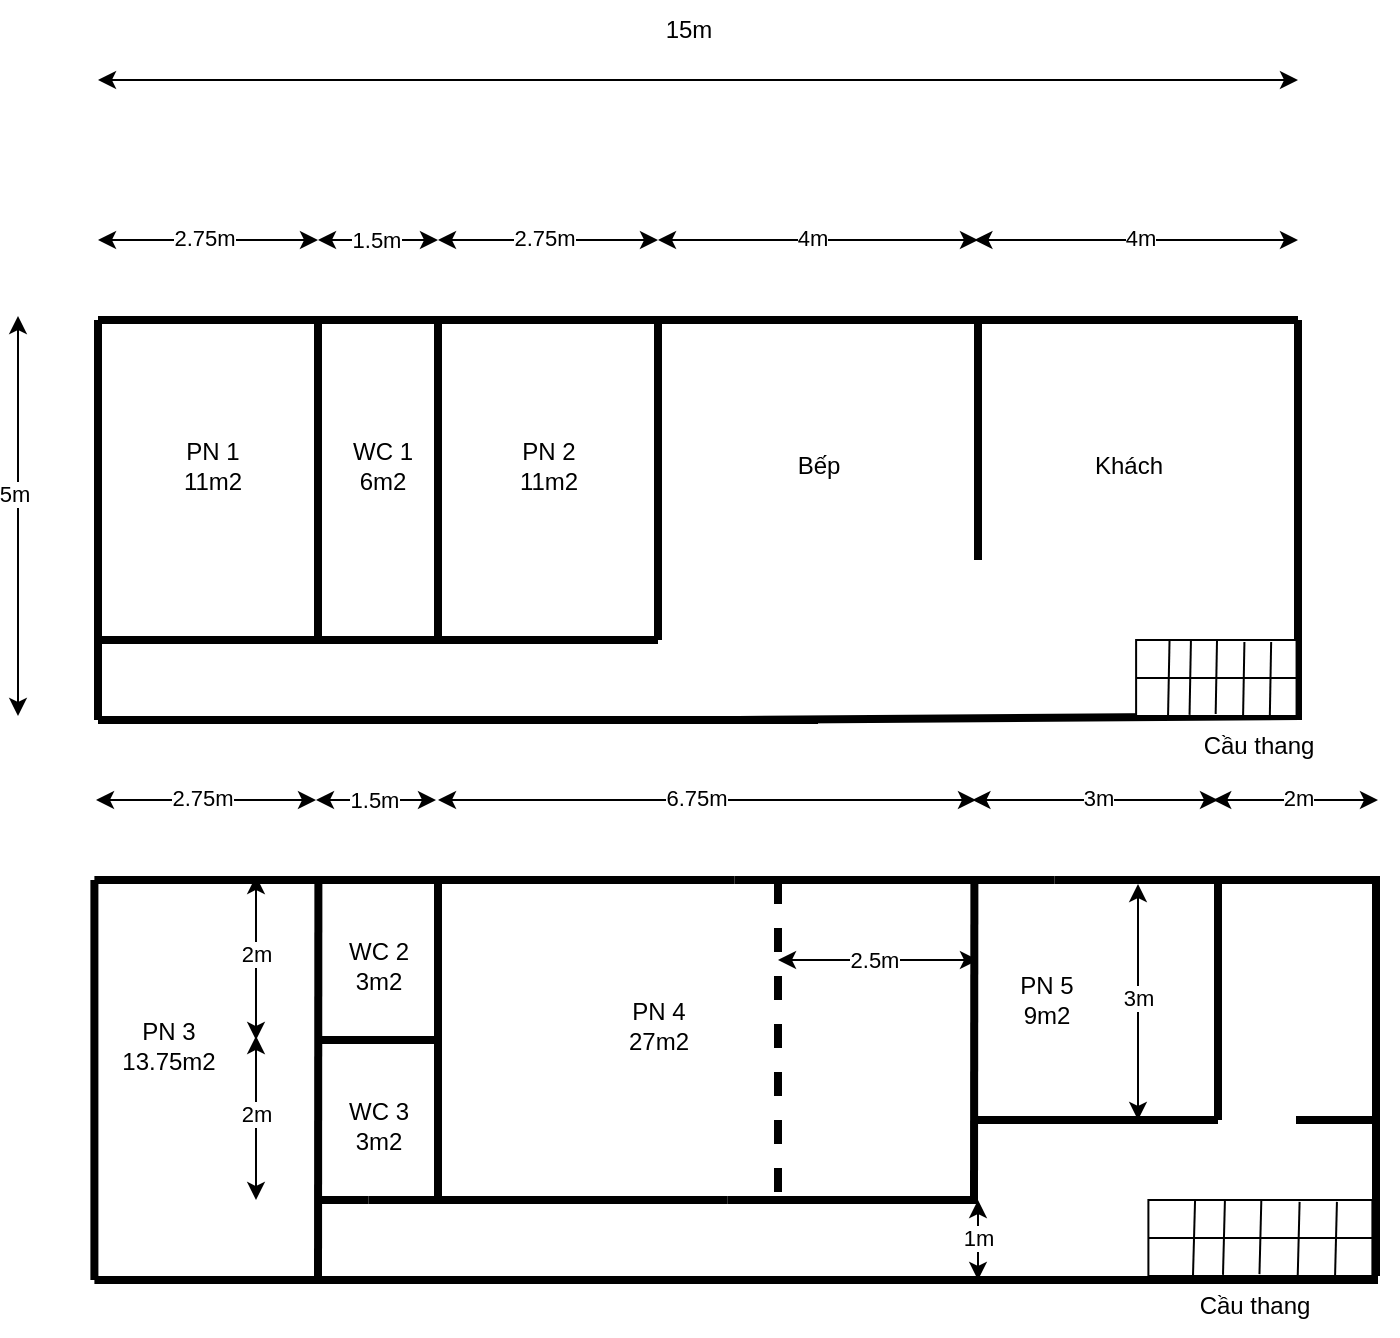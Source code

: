 <mxfile version="26.2.15">
  <diagram name="Page-1" id="xKtgUs5WMzyUOWEQvZ2w">
    <mxGraphModel dx="2324" dy="832" grid="1" gridSize="10" guides="1" tooltips="1" connect="1" arrows="1" fold="1" page="1" pageScale="1" pageWidth="850" pageHeight="1100" math="0" shadow="0">
      <root>
        <mxCell id="0" />
        <mxCell id="1" parent="0" />
        <mxCell id="rpDWwmSagsV074H_TAu0-7" value="" style="endArrow=none;html=1;rounded=0;strokeWidth=4;" edge="1" parent="1">
          <mxGeometry width="50" height="50" relative="1" as="geometry">
            <mxPoint x="360" y="240" as="sourcePoint" />
            <mxPoint x="480" y="240" as="targetPoint" />
          </mxGeometry>
        </mxCell>
        <mxCell id="rpDWwmSagsV074H_TAu0-9" value="" style="endArrow=none;html=1;rounded=0;strokeWidth=4;" edge="1" parent="1">
          <mxGeometry width="50" height="50" relative="1" as="geometry">
            <mxPoint x="320" y="240" as="sourcePoint" />
            <mxPoint x="320" y="360" as="targetPoint" />
          </mxGeometry>
        </mxCell>
        <mxCell id="rpDWwmSagsV074H_TAu0-10" value="" style="endArrow=none;html=1;rounded=0;strokeWidth=4;" edge="1" parent="1">
          <mxGeometry width="50" height="50" relative="1" as="geometry">
            <mxPoint x="200" y="240" as="sourcePoint" />
            <mxPoint x="360" y="240" as="targetPoint" />
          </mxGeometry>
        </mxCell>
        <mxCell id="rpDWwmSagsV074H_TAu0-11" value="" style="endArrow=none;html=1;rounded=0;strokeWidth=4;" edge="1" parent="1">
          <mxGeometry width="50" height="50" relative="1" as="geometry">
            <mxPoint x="160" y="240" as="sourcePoint" />
            <mxPoint x="160" y="400" as="targetPoint" />
          </mxGeometry>
        </mxCell>
        <mxCell id="rpDWwmSagsV074H_TAu0-12" value="" style="endArrow=none;html=1;rounded=0;strokeWidth=4;exitX=0.765;exitY=0;exitDx=0;exitDy=0;exitPerimeter=0;" edge="1" parent="1" source="rpDWwmSagsV074H_TAu0-47">
          <mxGeometry width="50" height="50" relative="1" as="geometry">
            <mxPoint x="520" y="440" as="sourcePoint" />
            <mxPoint x="200" y="440" as="targetPoint" />
          </mxGeometry>
        </mxCell>
        <mxCell id="rpDWwmSagsV074H_TAu0-13" value="" style="endArrow=none;html=1;rounded=0;strokeWidth=4;" edge="1" parent="1">
          <mxGeometry width="50" height="50" relative="1" as="geometry">
            <mxPoint x="200" y="240" as="sourcePoint" />
            <mxPoint x="-120" y="240" as="targetPoint" />
          </mxGeometry>
        </mxCell>
        <mxCell id="rpDWwmSagsV074H_TAu0-14" value="" style="endArrow=none;html=1;rounded=0;strokeWidth=4;" edge="1" parent="1">
          <mxGeometry width="50" height="50" relative="1" as="geometry">
            <mxPoint x="-120" y="240" as="sourcePoint" />
            <mxPoint x="-120" y="440" as="targetPoint" />
          </mxGeometry>
        </mxCell>
        <mxCell id="rpDWwmSagsV074H_TAu0-15" value="" style="endArrow=none;html=1;rounded=0;strokeWidth=4;" edge="1" parent="1">
          <mxGeometry width="50" height="50" relative="1" as="geometry">
            <mxPoint x="50" y="240" as="sourcePoint" />
            <mxPoint x="50" y="400" as="targetPoint" />
          </mxGeometry>
        </mxCell>
        <mxCell id="rpDWwmSagsV074H_TAu0-16" value="" style="endArrow=none;html=1;rounded=0;strokeWidth=4;" edge="1" parent="1">
          <mxGeometry width="50" height="50" relative="1" as="geometry">
            <mxPoint x="-10" y="240" as="sourcePoint" />
            <mxPoint x="-10" y="400" as="targetPoint" />
          </mxGeometry>
        </mxCell>
        <mxCell id="rpDWwmSagsV074H_TAu0-17" value="" style="endArrow=none;html=1;rounded=0;strokeWidth=4;" edge="1" parent="1">
          <mxGeometry width="50" height="50" relative="1" as="geometry">
            <mxPoint x="240" y="440" as="sourcePoint" />
            <mxPoint x="-120" y="440" as="targetPoint" />
          </mxGeometry>
        </mxCell>
        <mxCell id="rpDWwmSagsV074H_TAu0-47" value="Cầu thang" style="text;html=1;align=center;verticalAlign=middle;resizable=0;points=[];autosize=1;strokeColor=none;fillColor=none;" vertex="1" parent="1">
          <mxGeometry x="420" y="438" width="80" height="30" as="geometry" />
        </mxCell>
        <mxCell id="rpDWwmSagsV074H_TAu0-53" value="" style="endArrow=classic;startArrow=classic;html=1;rounded=0;" edge="1" parent="1">
          <mxGeometry width="50" height="50" relative="1" as="geometry">
            <mxPoint x="-120" y="120" as="sourcePoint" />
            <mxPoint x="480" y="120" as="targetPoint" />
          </mxGeometry>
        </mxCell>
        <mxCell id="rpDWwmSagsV074H_TAu0-54" value="15m" style="text;html=1;align=center;verticalAlign=middle;resizable=0;points=[];autosize=1;strokeColor=none;fillColor=none;" vertex="1" parent="1">
          <mxGeometry x="150" y="80" width="50" height="30" as="geometry" />
        </mxCell>
        <mxCell id="rpDWwmSagsV074H_TAu0-55" value="" style="endArrow=classic;startArrow=classic;html=1;rounded=0;" edge="1" parent="1">
          <mxGeometry width="50" height="50" relative="1" as="geometry">
            <mxPoint x="-160" y="438" as="sourcePoint" />
            <mxPoint x="-160" y="238" as="targetPoint" />
          </mxGeometry>
        </mxCell>
        <mxCell id="rpDWwmSagsV074H_TAu0-306" value="5m" style="edgeLabel;html=1;align=center;verticalAlign=middle;resizable=0;points=[];" vertex="1" connectable="0" parent="rpDWwmSagsV074H_TAu0-55">
          <mxGeometry x="0.108" y="2" relative="1" as="geometry">
            <mxPoint as="offset" />
          </mxGeometry>
        </mxCell>
        <mxCell id="rpDWwmSagsV074H_TAu0-218" value="" style="endArrow=none;html=1;rounded=0;strokeWidth=4;" edge="1" parent="1">
          <mxGeometry width="50" height="50" relative="1" as="geometry">
            <mxPoint x="358.2" y="520" as="sourcePoint" />
            <mxPoint x="520" y="520" as="targetPoint" />
          </mxGeometry>
        </mxCell>
        <mxCell id="rpDWwmSagsV074H_TAu0-221" value="" style="endArrow=none;html=1;rounded=0;strokeWidth=4;" edge="1" parent="1">
          <mxGeometry width="50" height="50" relative="1" as="geometry">
            <mxPoint x="318.2" y="520" as="sourcePoint" />
            <mxPoint x="318" y="680" as="targetPoint" />
          </mxGeometry>
        </mxCell>
        <mxCell id="rpDWwmSagsV074H_TAu0-222" value="" style="endArrow=none;html=1;rounded=0;strokeWidth=4;" edge="1" parent="1">
          <mxGeometry width="50" height="50" relative="1" as="geometry">
            <mxPoint x="198.2" y="520" as="sourcePoint" />
            <mxPoint x="358.2" y="520" as="targetPoint" />
          </mxGeometry>
        </mxCell>
        <mxCell id="rpDWwmSagsV074H_TAu0-225" value="" style="endArrow=none;html=1;rounded=0;strokeWidth=4;" edge="1" parent="1">
          <mxGeometry width="50" height="50" relative="1" as="geometry">
            <mxPoint x="520" y="720" as="sourcePoint" />
            <mxPoint x="198.2" y="720" as="targetPoint" />
          </mxGeometry>
        </mxCell>
        <mxCell id="rpDWwmSagsV074H_TAu0-226" value="" style="endArrow=none;html=1;rounded=0;strokeWidth=4;" edge="1" parent="1">
          <mxGeometry width="50" height="50" relative="1" as="geometry">
            <mxPoint x="198.2" y="520" as="sourcePoint" />
            <mxPoint x="-121.8" y="520" as="targetPoint" />
          </mxGeometry>
        </mxCell>
        <mxCell id="rpDWwmSagsV074H_TAu0-229" value="" style="endArrow=none;html=1;rounded=0;strokeWidth=4;" edge="1" parent="1">
          <mxGeometry width="50" height="50" relative="1" as="geometry">
            <mxPoint x="-121.8" y="520" as="sourcePoint" />
            <mxPoint x="-121.8" y="720" as="targetPoint" />
          </mxGeometry>
        </mxCell>
        <mxCell id="rpDWwmSagsV074H_TAu0-231" value="" style="endArrow=none;html=1;rounded=0;strokeWidth=4;" edge="1" parent="1">
          <mxGeometry width="50" height="50" relative="1" as="geometry">
            <mxPoint x="-9.8" y="518" as="sourcePoint" />
            <mxPoint x="-10" y="720" as="targetPoint" />
          </mxGeometry>
        </mxCell>
        <mxCell id="rpDWwmSagsV074H_TAu0-232" value="" style="endArrow=none;html=1;rounded=0;strokeWidth=4;" edge="1" parent="1">
          <mxGeometry width="50" height="50" relative="1" as="geometry">
            <mxPoint x="238.2" y="720" as="sourcePoint" />
            <mxPoint x="-121.8" y="720" as="targetPoint" />
          </mxGeometry>
        </mxCell>
        <mxCell id="rpDWwmSagsV074H_TAu0-236" value="Cầu thang" style="text;html=1;align=center;verticalAlign=middle;resizable=0;points=[];autosize=1;strokeColor=none;fillColor=none;" vertex="1" parent="1">
          <mxGeometry x="418.2" y="718" width="80" height="30" as="geometry" />
        </mxCell>
        <mxCell id="rpDWwmSagsV074H_TAu0-237" value="" style="group" vertex="1" connectable="0" parent="1">
          <mxGeometry x="377.2" y="680" width="140" height="38" as="geometry" />
        </mxCell>
        <mxCell id="rpDWwmSagsV074H_TAu0-238" value="" style="rounded=0;whiteSpace=wrap;html=1;" vertex="1" parent="rpDWwmSagsV074H_TAu0-237">
          <mxGeometry x="28" width="112" height="38" as="geometry" />
        </mxCell>
        <mxCell id="rpDWwmSagsV074H_TAu0-239" value="" style="endArrow=none;html=1;rounded=0;entryX=1;entryY=0.5;entryDx=0;entryDy=0;" edge="1" parent="rpDWwmSagsV074H_TAu0-237" target="rpDWwmSagsV074H_TAu0-238">
          <mxGeometry width="50" height="50" relative="1" as="geometry">
            <mxPoint x="28" y="19" as="sourcePoint" />
            <mxPoint x="74.667" y="-28.5" as="targetPoint" />
          </mxGeometry>
        </mxCell>
        <mxCell id="rpDWwmSagsV074H_TAu0-240" value="" style="endArrow=none;html=1;rounded=0;exitX=0.199;exitY=1.002;exitDx=0;exitDy=0;exitPerimeter=0;" edge="1" parent="rpDWwmSagsV074H_TAu0-237" source="rpDWwmSagsV074H_TAu0-238">
          <mxGeometry width="50" height="50" relative="1" as="geometry">
            <mxPoint x="4.667" y="47.5" as="sourcePoint" />
            <mxPoint x="51.333" as="targetPoint" />
          </mxGeometry>
        </mxCell>
        <mxCell id="rpDWwmSagsV074H_TAu0-241" value="" style="endArrow=none;html=1;rounded=0;exitX=0.333;exitY=0.985;exitDx=0;exitDy=0;exitPerimeter=0;" edge="1" parent="rpDWwmSagsV074H_TAu0-237" source="rpDWwmSagsV074H_TAu0-238">
          <mxGeometry width="50" height="50" relative="1" as="geometry">
            <mxPoint x="65.333" y="36.1" as="sourcePoint" />
            <mxPoint x="66.267" as="targetPoint" />
          </mxGeometry>
        </mxCell>
        <mxCell id="rpDWwmSagsV074H_TAu0-242" value="" style="endArrow=none;html=1;rounded=0;exitX=0.333;exitY=0.985;exitDx=0;exitDy=0;exitPerimeter=0;" edge="1" parent="rpDWwmSagsV074H_TAu0-237">
          <mxGeometry width="50" height="50" relative="1" as="geometry">
            <mxPoint x="83.533" y="37.05" as="sourcePoint" />
            <mxPoint x="84.467" as="targetPoint" />
          </mxGeometry>
        </mxCell>
        <mxCell id="rpDWwmSagsV074H_TAu0-243" value="" style="endArrow=none;html=1;rounded=0;exitX=0.333;exitY=0.985;exitDx=0;exitDy=0;exitPerimeter=0;" edge="1" parent="rpDWwmSagsV074H_TAu0-237">
          <mxGeometry width="50" height="50" relative="1" as="geometry">
            <mxPoint x="102.667" y="38" as="sourcePoint" />
            <mxPoint x="103.6" y="0.95" as="targetPoint" />
          </mxGeometry>
        </mxCell>
        <mxCell id="rpDWwmSagsV074H_TAu0-244" value="" style="endArrow=none;html=1;rounded=0;exitX=0.333;exitY=0.985;exitDx=0;exitDy=0;exitPerimeter=0;" edge="1" parent="rpDWwmSagsV074H_TAu0-237">
          <mxGeometry width="50" height="50" relative="1" as="geometry">
            <mxPoint x="121.333" y="38" as="sourcePoint" />
            <mxPoint x="122.267" y="0.95" as="targetPoint" />
          </mxGeometry>
        </mxCell>
        <mxCell id="rpDWwmSagsV074H_TAu0-245" value="" style="endArrow=none;html=1;rounded=0;strokeWidth=4;" edge="1" parent="1">
          <mxGeometry width="50" height="50" relative="1" as="geometry">
            <mxPoint x="320" y="640" as="sourcePoint" />
            <mxPoint x="440" y="640" as="targetPoint" />
          </mxGeometry>
        </mxCell>
        <mxCell id="rpDWwmSagsV074H_TAu0-246" value="" style="endArrow=none;html=1;rounded=0;strokeWidth=4;" edge="1" parent="1">
          <mxGeometry width="50" height="50" relative="1" as="geometry">
            <mxPoint x="440" y="640" as="sourcePoint" />
            <mxPoint x="440" y="520" as="targetPoint" />
          </mxGeometry>
        </mxCell>
        <mxCell id="rpDWwmSagsV074H_TAu0-251" value="PN 1&lt;br&gt;11m2" style="text;html=1;align=center;verticalAlign=middle;resizable=0;points=[];autosize=1;strokeColor=none;fillColor=none;" vertex="1" parent="1">
          <mxGeometry x="-88" y="293" width="50" height="40" as="geometry" />
        </mxCell>
        <mxCell id="rpDWwmSagsV074H_TAu0-252" value="PN 2&lt;div&gt;11m2&lt;/div&gt;" style="text;html=1;align=center;verticalAlign=middle;resizable=0;points=[];autosize=1;strokeColor=none;fillColor=none;" vertex="1" parent="1">
          <mxGeometry x="80" y="293" width="50" height="40" as="geometry" />
        </mxCell>
        <mxCell id="rpDWwmSagsV074H_TAu0-253" value="Bếp" style="text;html=1;align=center;verticalAlign=middle;resizable=0;points=[];autosize=1;strokeColor=none;fillColor=none;" vertex="1" parent="1">
          <mxGeometry x="220" y="298" width="40" height="30" as="geometry" />
        </mxCell>
        <mxCell id="rpDWwmSagsV074H_TAu0-255" value="WC 1&lt;br&gt;6m2" style="text;html=1;align=center;verticalAlign=middle;resizable=0;points=[];autosize=1;strokeColor=none;fillColor=none;" vertex="1" parent="1">
          <mxGeometry x="-3" y="293" width="50" height="40" as="geometry" />
        </mxCell>
        <mxCell id="rpDWwmSagsV074H_TAu0-262" value="" style="endArrow=classic;startArrow=classic;html=1;rounded=0;" edge="1" parent="1">
          <mxGeometry width="50" height="50" relative="1" as="geometry">
            <mxPoint x="-120" y="200" as="sourcePoint" />
            <mxPoint x="-10" y="200" as="targetPoint" />
          </mxGeometry>
        </mxCell>
        <mxCell id="rpDWwmSagsV074H_TAu0-263" value="2.75m" style="edgeLabel;html=1;align=center;verticalAlign=middle;resizable=0;points=[];" vertex="1" connectable="0" parent="rpDWwmSagsV074H_TAu0-262">
          <mxGeometry x="-0.033" y="1" relative="1" as="geometry">
            <mxPoint as="offset" />
          </mxGeometry>
        </mxCell>
        <mxCell id="rpDWwmSagsV074H_TAu0-264" value="" style="endArrow=classic;startArrow=classic;html=1;rounded=0;" edge="1" parent="1">
          <mxGeometry width="50" height="50" relative="1" as="geometry">
            <mxPoint x="-10" y="200" as="sourcePoint" />
            <mxPoint x="50" y="200" as="targetPoint" />
          </mxGeometry>
        </mxCell>
        <mxCell id="rpDWwmSagsV074H_TAu0-265" value="1.5m" style="edgeLabel;html=1;align=center;verticalAlign=middle;resizable=0;points=[];" vertex="1" connectable="0" parent="rpDWwmSagsV074H_TAu0-264">
          <mxGeometry x="-0.04" relative="1" as="geometry">
            <mxPoint as="offset" />
          </mxGeometry>
        </mxCell>
        <mxCell id="rpDWwmSagsV074H_TAu0-266" value="" style="endArrow=classic;startArrow=classic;html=1;rounded=0;" edge="1" parent="1">
          <mxGeometry width="50" height="50" relative="1" as="geometry">
            <mxPoint x="50" y="200" as="sourcePoint" />
            <mxPoint x="160" y="200" as="targetPoint" />
          </mxGeometry>
        </mxCell>
        <mxCell id="rpDWwmSagsV074H_TAu0-267" value="2.75m" style="edgeLabel;html=1;align=center;verticalAlign=middle;resizable=0;points=[];" vertex="1" connectable="0" parent="rpDWwmSagsV074H_TAu0-266">
          <mxGeometry x="-0.033" y="1" relative="1" as="geometry">
            <mxPoint as="offset" />
          </mxGeometry>
        </mxCell>
        <mxCell id="rpDWwmSagsV074H_TAu0-268" value="" style="endArrow=classic;startArrow=classic;html=1;rounded=0;" edge="1" parent="1">
          <mxGeometry width="50" height="50" relative="1" as="geometry">
            <mxPoint x="160" y="200" as="sourcePoint" />
            <mxPoint x="320" y="200" as="targetPoint" />
          </mxGeometry>
        </mxCell>
        <mxCell id="rpDWwmSagsV074H_TAu0-270" value="4m" style="edgeLabel;html=1;align=center;verticalAlign=middle;resizable=0;points=[];" vertex="1" connectable="0" parent="rpDWwmSagsV074H_TAu0-268">
          <mxGeometry x="-0.045" y="1" relative="1" as="geometry">
            <mxPoint as="offset" />
          </mxGeometry>
        </mxCell>
        <mxCell id="rpDWwmSagsV074H_TAu0-271" value="" style="endArrow=classic;startArrow=classic;html=1;rounded=0;" edge="1" parent="1">
          <mxGeometry width="50" height="50" relative="1" as="geometry">
            <mxPoint x="318.2" y="200" as="sourcePoint" />
            <mxPoint x="480" y="200" as="targetPoint" />
          </mxGeometry>
        </mxCell>
        <mxCell id="rpDWwmSagsV074H_TAu0-272" value="4m" style="edgeLabel;html=1;align=center;verticalAlign=middle;resizable=0;points=[];" vertex="1" connectable="0" parent="rpDWwmSagsV074H_TAu0-271">
          <mxGeometry x="0.029" y="1" relative="1" as="geometry">
            <mxPoint as="offset" />
          </mxGeometry>
        </mxCell>
        <mxCell id="rpDWwmSagsV074H_TAu0-277" value="" style="endArrow=none;html=1;rounded=0;strokeWidth=4;" edge="1" parent="1">
          <mxGeometry width="50" height="50" relative="1" as="geometry">
            <mxPoint x="-10" y="600.01" as="sourcePoint" />
            <mxPoint x="50" y="600" as="targetPoint" />
          </mxGeometry>
        </mxCell>
        <mxCell id="rpDWwmSagsV074H_TAu0-283" value="" style="group" vertex="1" connectable="0" parent="1">
          <mxGeometry x="-120" y="400" width="280" as="geometry" />
        </mxCell>
        <mxCell id="rpDWwmSagsV074H_TAu0-19" value="" style="endArrow=none;html=1;rounded=0;strokeWidth=4;" edge="1" parent="rpDWwmSagsV074H_TAu0-283">
          <mxGeometry width="50" height="50" relative="1" as="geometry">
            <mxPoint x="150" as="sourcePoint" />
            <mxPoint x="210" as="targetPoint" />
          </mxGeometry>
        </mxCell>
        <mxCell id="rpDWwmSagsV074H_TAu0-40" value="" style="endArrow=none;html=1;rounded=0;strokeWidth=4;" edge="1" parent="rpDWwmSagsV074H_TAu0-283">
          <mxGeometry width="50" height="50" relative="1" as="geometry">
            <mxPoint as="sourcePoint" />
            <mxPoint x="150" as="targetPoint" />
          </mxGeometry>
        </mxCell>
        <mxCell id="rpDWwmSagsV074H_TAu0-41" value="" style="endArrow=none;html=1;rounded=0;strokeWidth=4;" edge="1" parent="rpDWwmSagsV074H_TAu0-283">
          <mxGeometry width="50" height="50" relative="1" as="geometry">
            <mxPoint x="210" as="sourcePoint" />
            <mxPoint x="280" as="targetPoint" />
          </mxGeometry>
        </mxCell>
        <mxCell id="rpDWwmSagsV074H_TAu0-291" value="" style="endArrow=none;html=1;rounded=0;strokeWidth=4;" edge="1" parent="1">
          <mxGeometry width="50" height="50" relative="1" as="geometry">
            <mxPoint x="50" y="520.01" as="sourcePoint" />
            <mxPoint x="50" y="680" as="targetPoint" />
          </mxGeometry>
        </mxCell>
        <mxCell id="rpDWwmSagsV074H_TAu0-296" value="" style="endArrow=none;html=1;rounded=0;strokeWidth=4;dashed=1;" edge="1" parent="1">
          <mxGeometry width="50" height="50" relative="1" as="geometry">
            <mxPoint x="220" y="520" as="sourcePoint" />
            <mxPoint x="220" y="680" as="targetPoint" />
          </mxGeometry>
        </mxCell>
        <mxCell id="rpDWwmSagsV074H_TAu0-299" value="" style="group" vertex="1" connectable="0" parent="1">
          <mxGeometry x="-8.1" y="680" width="328.1" height="0.01" as="geometry" />
        </mxCell>
        <mxCell id="rpDWwmSagsV074H_TAu0-286" value="" style="group" vertex="1" connectable="0" parent="rpDWwmSagsV074H_TAu0-299">
          <mxGeometry width="58.1" height="0.01" as="geometry" />
        </mxCell>
        <mxCell id="rpDWwmSagsV074H_TAu0-247" value="" style="endArrow=none;html=1;rounded=0;strokeWidth=4;" edge="1" parent="rpDWwmSagsV074H_TAu0-286">
          <mxGeometry width="50" height="50" relative="1" as="geometry">
            <mxPoint x="23.426" as="sourcePoint" />
            <mxPoint x="58.1" as="targetPoint" />
          </mxGeometry>
        </mxCell>
        <mxCell id="rpDWwmSagsV074H_TAu0-281" value="" style="endArrow=none;html=1;rounded=0;strokeWidth=4;" edge="1" parent="rpDWwmSagsV074H_TAu0-286">
          <mxGeometry width="50" height="50" relative="1" as="geometry">
            <mxPoint y="0.01" as="sourcePoint" />
            <mxPoint x="23.426" as="targetPoint" />
          </mxGeometry>
        </mxCell>
        <mxCell id="rpDWwmSagsV074H_TAu0-292" value="" style="group" vertex="1" connectable="0" parent="rpDWwmSagsV074H_TAu0-299">
          <mxGeometry x="58.1" width="270" as="geometry" />
        </mxCell>
        <mxCell id="rpDWwmSagsV074H_TAu0-293" value="" style="endArrow=none;html=1;rounded=0;strokeWidth=4;" edge="1" parent="rpDWwmSagsV074H_TAu0-292">
          <mxGeometry width="50" height="50" relative="1" as="geometry">
            <mxPoint x="144.643" as="sourcePoint" />
            <mxPoint x="202.5" as="targetPoint" />
          </mxGeometry>
        </mxCell>
        <mxCell id="rpDWwmSagsV074H_TAu0-294" value="" style="endArrow=none;html=1;rounded=0;strokeWidth=4;" edge="1" parent="rpDWwmSagsV074H_TAu0-292">
          <mxGeometry width="50" height="50" relative="1" as="geometry">
            <mxPoint as="sourcePoint" />
            <mxPoint x="144.643" as="targetPoint" />
          </mxGeometry>
        </mxCell>
        <mxCell id="rpDWwmSagsV074H_TAu0-295" value="" style="endArrow=none;html=1;rounded=0;strokeWidth=4;" edge="1" parent="rpDWwmSagsV074H_TAu0-292">
          <mxGeometry width="50" height="50" relative="1" as="geometry">
            <mxPoint x="202.5" as="sourcePoint" />
            <mxPoint x="270" as="targetPoint" />
          </mxGeometry>
        </mxCell>
        <mxCell id="rpDWwmSagsV074H_TAu0-300" value="" style="group" vertex="1" connectable="0" parent="1">
          <mxGeometry x="479" y="518" width="40" height="200" as="geometry" />
        </mxCell>
        <mxCell id="rpDWwmSagsV074H_TAu0-220" value="" style="endArrow=none;html=1;rounded=0;strokeWidth=4;" edge="1" parent="rpDWwmSagsV074H_TAu0-300">
          <mxGeometry width="50" height="50" relative="1" as="geometry">
            <mxPoint x="40" as="sourcePoint" />
            <mxPoint x="40" y="200" as="targetPoint" />
          </mxGeometry>
        </mxCell>
        <mxCell id="rpDWwmSagsV074H_TAu0-298" value="" style="endArrow=none;html=1;rounded=0;strokeWidth=4;" edge="1" parent="rpDWwmSagsV074H_TAu0-300">
          <mxGeometry width="50" height="50" relative="1" as="geometry">
            <mxPoint y="122" as="sourcePoint" />
            <mxPoint x="40" y="122" as="targetPoint" />
          </mxGeometry>
        </mxCell>
        <mxCell id="rpDWwmSagsV074H_TAu0-301" value="" style="group" vertex="1" connectable="0" parent="1">
          <mxGeometry x="379" y="240" width="101" height="200" as="geometry" />
        </mxCell>
        <mxCell id="rpDWwmSagsV074H_TAu0-8" value="" style="endArrow=none;html=1;rounded=0;strokeWidth=4;" edge="1" parent="rpDWwmSagsV074H_TAu0-301">
          <mxGeometry width="50" height="50" relative="1" as="geometry">
            <mxPoint x="101" as="sourcePoint" />
            <mxPoint x="101" y="200" as="targetPoint" />
          </mxGeometry>
        </mxCell>
        <mxCell id="rpDWwmSagsV074H_TAu0-203" value="" style="group" vertex="1" connectable="0" parent="rpDWwmSagsV074H_TAu0-301">
          <mxGeometry y="160" width="100.284" height="38" as="geometry" />
        </mxCell>
        <mxCell id="rpDWwmSagsV074H_TAu0-22" value="" style="rounded=0;whiteSpace=wrap;html=1;" vertex="1" parent="rpDWwmSagsV074H_TAu0-203">
          <mxGeometry x="20.057" width="80.227" height="38" as="geometry" />
        </mxCell>
        <mxCell id="rpDWwmSagsV074H_TAu0-23" value="" style="endArrow=none;html=1;rounded=0;entryX=1;entryY=0.5;entryDx=0;entryDy=0;" edge="1" parent="rpDWwmSagsV074H_TAu0-203" target="rpDWwmSagsV074H_TAu0-22">
          <mxGeometry width="50" height="50" relative="1" as="geometry">
            <mxPoint x="20.057" y="19" as="sourcePoint" />
            <mxPoint x="53.485" y="-28.5" as="targetPoint" />
          </mxGeometry>
        </mxCell>
        <mxCell id="rpDWwmSagsV074H_TAu0-24" value="" style="endArrow=none;html=1;rounded=0;exitX=0.199;exitY=1.002;exitDx=0;exitDy=0;exitPerimeter=0;" edge="1" parent="rpDWwmSagsV074H_TAu0-203" source="rpDWwmSagsV074H_TAu0-22">
          <mxGeometry width="50" height="50" relative="1" as="geometry">
            <mxPoint x="3.343" y="47.5" as="sourcePoint" />
            <mxPoint x="36.771" as="targetPoint" />
          </mxGeometry>
        </mxCell>
        <mxCell id="rpDWwmSagsV074H_TAu0-27" value="" style="endArrow=none;html=1;rounded=0;exitX=0.333;exitY=0.985;exitDx=0;exitDy=0;exitPerimeter=0;" edge="1" parent="rpDWwmSagsV074H_TAu0-203" source="rpDWwmSagsV074H_TAu0-22">
          <mxGeometry width="50" height="50" relative="1" as="geometry">
            <mxPoint x="46.799" y="36.1" as="sourcePoint" />
            <mxPoint x="47.468" as="targetPoint" />
          </mxGeometry>
        </mxCell>
        <mxCell id="rpDWwmSagsV074H_TAu0-28" value="" style="endArrow=none;html=1;rounded=0;exitX=0.333;exitY=0.985;exitDx=0;exitDy=0;exitPerimeter=0;" edge="1" parent="rpDWwmSagsV074H_TAu0-203">
          <mxGeometry width="50" height="50" relative="1" as="geometry">
            <mxPoint x="59.836" y="37.05" as="sourcePoint" />
            <mxPoint x="60.504" as="targetPoint" />
          </mxGeometry>
        </mxCell>
        <mxCell id="rpDWwmSagsV074H_TAu0-29" value="" style="endArrow=none;html=1;rounded=0;exitX=0.333;exitY=0.985;exitDx=0;exitDy=0;exitPerimeter=0;" edge="1" parent="rpDWwmSagsV074H_TAu0-203">
          <mxGeometry width="50" height="50" relative="1" as="geometry">
            <mxPoint x="73.541" y="38" as="sourcePoint" />
            <mxPoint x="74.21" y="0.95" as="targetPoint" />
          </mxGeometry>
        </mxCell>
        <mxCell id="rpDWwmSagsV074H_TAu0-30" value="" style="endArrow=none;html=1;rounded=0;exitX=0.333;exitY=0.985;exitDx=0;exitDy=0;exitPerimeter=0;" edge="1" parent="rpDWwmSagsV074H_TAu0-203">
          <mxGeometry width="50" height="50" relative="1" as="geometry">
            <mxPoint x="86.913" y="38" as="sourcePoint" />
            <mxPoint x="87.581" y="0.95" as="targetPoint" />
          </mxGeometry>
        </mxCell>
        <mxCell id="rpDWwmSagsV074H_TAu0-254" value="Khách" style="text;html=1;align=center;verticalAlign=middle;resizable=0;points=[];autosize=1;strokeColor=none;fillColor=none;" vertex="1" parent="rpDWwmSagsV074H_TAu0-301">
          <mxGeometry x="-14" y="58" width="60" height="30" as="geometry" />
        </mxCell>
        <mxCell id="rpDWwmSagsV074H_TAu0-302" value="" style="endArrow=classic;startArrow=classic;html=1;rounded=0;" edge="1" parent="1">
          <mxGeometry width="50" height="50" relative="1" as="geometry">
            <mxPoint x="-41" y="600" as="sourcePoint" />
            <mxPoint x="-41" y="518" as="targetPoint" />
          </mxGeometry>
        </mxCell>
        <mxCell id="rpDWwmSagsV074H_TAu0-303" value="2m" style="edgeLabel;html=1;align=center;verticalAlign=middle;resizable=0;points=[];" vertex="1" connectable="0" parent="rpDWwmSagsV074H_TAu0-302">
          <mxGeometry x="0.044" relative="1" as="geometry">
            <mxPoint as="offset" />
          </mxGeometry>
        </mxCell>
        <mxCell id="rpDWwmSagsV074H_TAu0-304" value="" style="endArrow=classic;startArrow=classic;html=1;rounded=0;" edge="1" parent="1">
          <mxGeometry width="50" height="50" relative="1" as="geometry">
            <mxPoint x="-41" y="680" as="sourcePoint" />
            <mxPoint x="-41" y="598" as="targetPoint" />
          </mxGeometry>
        </mxCell>
        <mxCell id="rpDWwmSagsV074H_TAu0-305" value="2m" style="edgeLabel;html=1;align=center;verticalAlign=middle;resizable=0;points=[];" vertex="1" connectable="0" parent="rpDWwmSagsV074H_TAu0-304">
          <mxGeometry x="0.044" relative="1" as="geometry">
            <mxPoint as="offset" />
          </mxGeometry>
        </mxCell>
        <mxCell id="rpDWwmSagsV074H_TAu0-308" value="" style="endArrow=classic;startArrow=classic;html=1;rounded=0;" edge="1" parent="1">
          <mxGeometry width="50" height="50" relative="1" as="geometry">
            <mxPoint x="-121" y="480" as="sourcePoint" />
            <mxPoint x="-11" y="480" as="targetPoint" />
          </mxGeometry>
        </mxCell>
        <mxCell id="rpDWwmSagsV074H_TAu0-309" value="2.75m" style="edgeLabel;html=1;align=center;verticalAlign=middle;resizable=0;points=[];" vertex="1" connectable="0" parent="rpDWwmSagsV074H_TAu0-308">
          <mxGeometry x="-0.033" y="1" relative="1" as="geometry">
            <mxPoint as="offset" />
          </mxGeometry>
        </mxCell>
        <mxCell id="rpDWwmSagsV074H_TAu0-310" value="" style="endArrow=classic;startArrow=classic;html=1;rounded=0;" edge="1" parent="1">
          <mxGeometry width="50" height="50" relative="1" as="geometry">
            <mxPoint x="-11" y="480" as="sourcePoint" />
            <mxPoint x="49" y="480" as="targetPoint" />
          </mxGeometry>
        </mxCell>
        <mxCell id="rpDWwmSagsV074H_TAu0-311" value="1.5m" style="edgeLabel;html=1;align=center;verticalAlign=middle;resizable=0;points=[];" vertex="1" connectable="0" parent="rpDWwmSagsV074H_TAu0-310">
          <mxGeometry x="-0.04" relative="1" as="geometry">
            <mxPoint as="offset" />
          </mxGeometry>
        </mxCell>
        <mxCell id="rpDWwmSagsV074H_TAu0-314" value="" style="endArrow=classic;startArrow=classic;html=1;rounded=0;" edge="1" parent="1">
          <mxGeometry width="50" height="50" relative="1" as="geometry">
            <mxPoint x="50" y="480" as="sourcePoint" />
            <mxPoint x="319" y="480" as="targetPoint" />
          </mxGeometry>
        </mxCell>
        <mxCell id="rpDWwmSagsV074H_TAu0-315" value="6.75m" style="edgeLabel;html=1;align=center;verticalAlign=middle;resizable=0;points=[];" vertex="1" connectable="0" parent="rpDWwmSagsV074H_TAu0-314">
          <mxGeometry x="-0.045" y="1" relative="1" as="geometry">
            <mxPoint as="offset" />
          </mxGeometry>
        </mxCell>
        <mxCell id="rpDWwmSagsV074H_TAu0-316" value="" style="endArrow=classic;startArrow=classic;html=1;rounded=0;" edge="1" parent="1">
          <mxGeometry width="50" height="50" relative="1" as="geometry">
            <mxPoint x="317.2" y="480" as="sourcePoint" />
            <mxPoint x="440" y="480" as="targetPoint" />
          </mxGeometry>
        </mxCell>
        <mxCell id="rpDWwmSagsV074H_TAu0-317" value="3m" style="edgeLabel;html=1;align=center;verticalAlign=middle;resizable=0;points=[];" vertex="1" connectable="0" parent="rpDWwmSagsV074H_TAu0-316">
          <mxGeometry x="0.029" y="1" relative="1" as="geometry">
            <mxPoint as="offset" />
          </mxGeometry>
        </mxCell>
        <mxCell id="rpDWwmSagsV074H_TAu0-318" value="" style="endArrow=classic;startArrow=classic;html=1;rounded=0;" edge="1" parent="1">
          <mxGeometry width="50" height="50" relative="1" as="geometry">
            <mxPoint x="437.6" y="480" as="sourcePoint" />
            <mxPoint x="520" y="480" as="targetPoint" />
          </mxGeometry>
        </mxCell>
        <mxCell id="rpDWwmSagsV074H_TAu0-319" value="2m" style="edgeLabel;html=1;align=center;verticalAlign=middle;resizable=0;points=[];" vertex="1" connectable="0" parent="rpDWwmSagsV074H_TAu0-318">
          <mxGeometry x="0.029" y="1" relative="1" as="geometry">
            <mxPoint as="offset" />
          </mxGeometry>
        </mxCell>
        <mxCell id="rpDWwmSagsV074H_TAu0-320" value="" style="endArrow=classic;startArrow=classic;html=1;rounded=0;" edge="1" parent="1">
          <mxGeometry width="50" height="50" relative="1" as="geometry">
            <mxPoint x="320" y="560" as="sourcePoint" />
            <mxPoint x="220" y="560" as="targetPoint" />
          </mxGeometry>
        </mxCell>
        <mxCell id="rpDWwmSagsV074H_TAu0-321" value="2.5m" style="edgeLabel;html=1;align=center;verticalAlign=middle;resizable=0;points=[];" vertex="1" connectable="0" parent="rpDWwmSagsV074H_TAu0-320">
          <mxGeometry x="0.044" relative="1" as="geometry">
            <mxPoint as="offset" />
          </mxGeometry>
        </mxCell>
        <mxCell id="rpDWwmSagsV074H_TAu0-322" value="" style="endArrow=classic;startArrow=classic;html=1;rounded=0;" edge="1" parent="1">
          <mxGeometry width="50" height="50" relative="1" as="geometry">
            <mxPoint x="320" y="720" as="sourcePoint" />
            <mxPoint x="320" y="680" as="targetPoint" />
          </mxGeometry>
        </mxCell>
        <mxCell id="rpDWwmSagsV074H_TAu0-323" value="1m" style="edgeLabel;html=1;align=center;verticalAlign=middle;resizable=0;points=[];" vertex="1" connectable="0" parent="rpDWwmSagsV074H_TAu0-322">
          <mxGeometry x="0.044" relative="1" as="geometry">
            <mxPoint as="offset" />
          </mxGeometry>
        </mxCell>
        <mxCell id="rpDWwmSagsV074H_TAu0-324" value="PN 3&lt;br&gt;13.75m2" style="text;html=1;align=center;verticalAlign=middle;resizable=0;points=[];autosize=1;strokeColor=none;fillColor=none;" vertex="1" parent="1">
          <mxGeometry x="-120" y="583" width="70" height="40" as="geometry" />
        </mxCell>
        <mxCell id="rpDWwmSagsV074H_TAu0-325" value="WC 2&lt;br&gt;3m2" style="text;html=1;align=center;verticalAlign=middle;resizable=0;points=[];autosize=1;strokeColor=none;fillColor=none;" vertex="1" parent="1">
          <mxGeometry x="-5" y="543" width="50" height="40" as="geometry" />
        </mxCell>
        <mxCell id="rpDWwmSagsV074H_TAu0-326" value="WC 3&lt;br&gt;3m2" style="text;html=1;align=center;verticalAlign=middle;resizable=0;points=[];autosize=1;strokeColor=none;fillColor=none;" vertex="1" parent="1">
          <mxGeometry x="-5" y="623" width="50" height="40" as="geometry" />
        </mxCell>
        <mxCell id="rpDWwmSagsV074H_TAu0-327" value="PN 4&lt;br&gt;27m2" style="text;html=1;align=center;verticalAlign=middle;resizable=0;points=[];autosize=1;strokeColor=none;fillColor=none;" vertex="1" parent="1">
          <mxGeometry x="135" y="573" width="50" height="40" as="geometry" />
        </mxCell>
        <mxCell id="rpDWwmSagsV074H_TAu0-328" value="PN 5&lt;br&gt;9m2" style="text;html=1;align=center;verticalAlign=middle;resizable=0;points=[];autosize=1;strokeColor=none;fillColor=none;" vertex="1" parent="1">
          <mxGeometry x="329" y="560" width="50" height="40" as="geometry" />
        </mxCell>
        <mxCell id="rpDWwmSagsV074H_TAu0-329" value="" style="endArrow=classic;startArrow=classic;html=1;rounded=0;" edge="1" parent="1">
          <mxGeometry width="50" height="50" relative="1" as="geometry">
            <mxPoint x="400" y="640" as="sourcePoint" />
            <mxPoint x="400" y="522" as="targetPoint" />
          </mxGeometry>
        </mxCell>
        <mxCell id="rpDWwmSagsV074H_TAu0-330" value="3m" style="edgeLabel;html=1;align=center;verticalAlign=middle;resizable=0;points=[];" vertex="1" connectable="0" parent="rpDWwmSagsV074H_TAu0-329">
          <mxGeometry x="0.044" relative="1" as="geometry">
            <mxPoint as="offset" />
          </mxGeometry>
        </mxCell>
      </root>
    </mxGraphModel>
  </diagram>
</mxfile>
